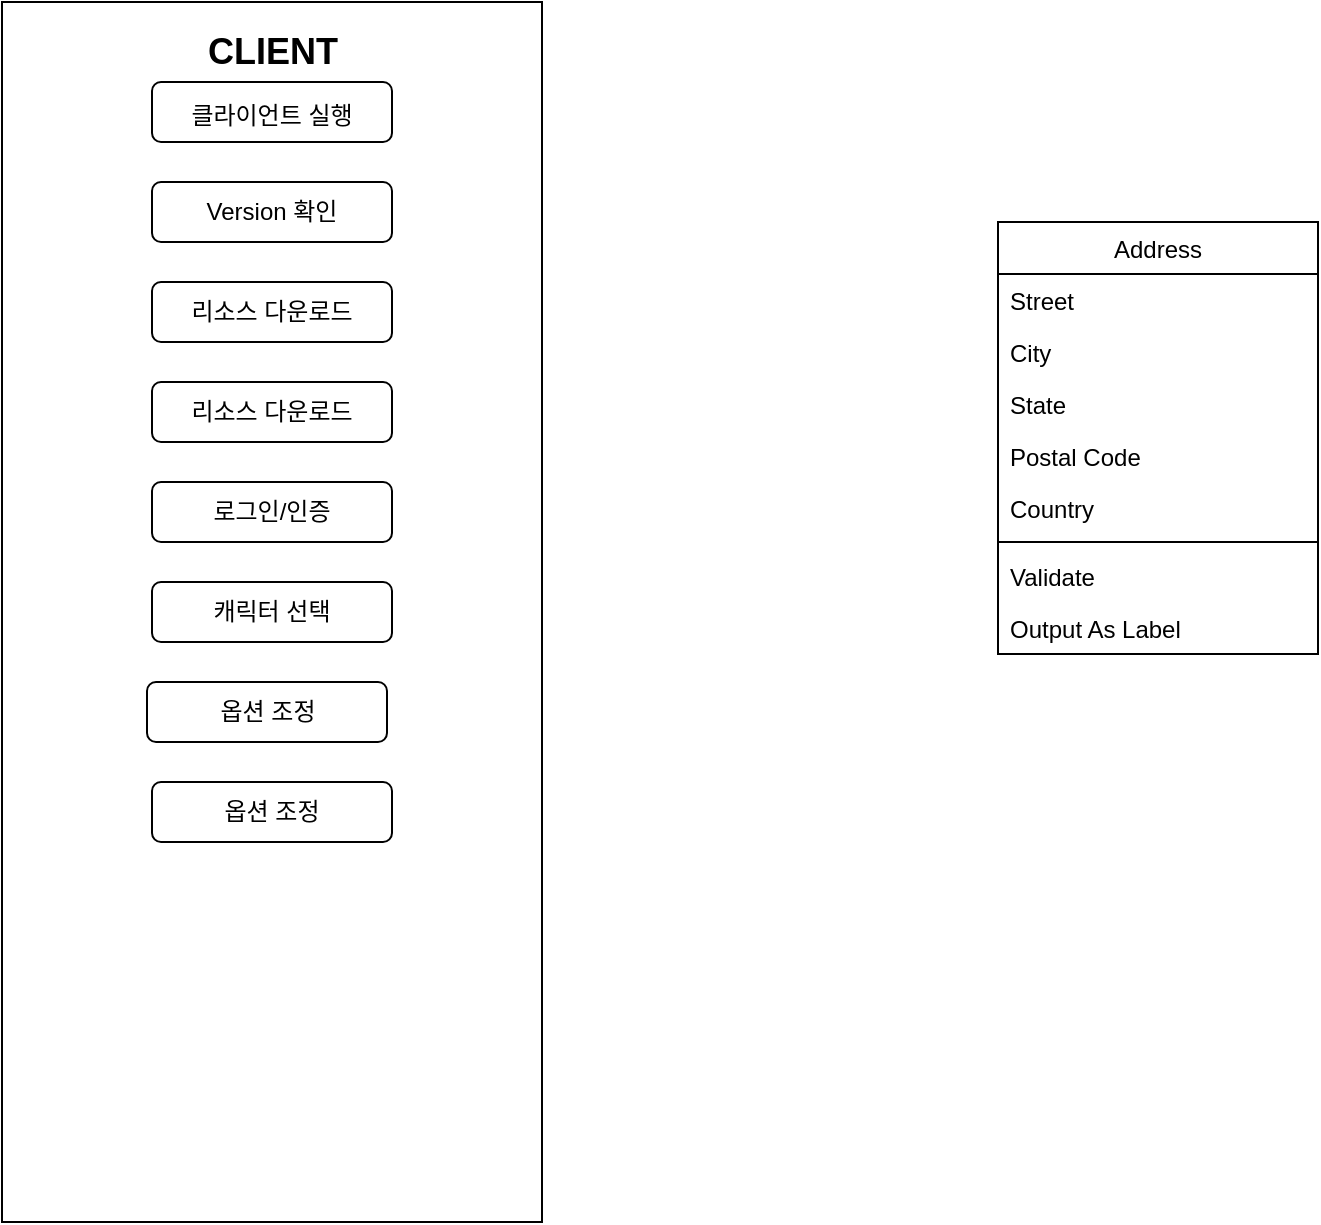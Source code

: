 <mxfile version="20.5.2" type="github">
  <diagram id="C5RBs43oDa-KdzZeNtuy" name="Page-1">
    <mxGraphModel dx="1422" dy="754" grid="1" gridSize="10" guides="1" tooltips="1" connect="1" arrows="1" fold="1" page="1" pageScale="1" pageWidth="827" pageHeight="1169" math="0" shadow="0">
      <root>
        <mxCell id="WIyWlLk6GJQsqaUBKTNV-0" />
        <mxCell id="WIyWlLk6GJQsqaUBKTNV-1" parent="WIyWlLk6GJQsqaUBKTNV-0" />
        <mxCell id="zkfFHV4jXpPFQw0GAbJ--17" value="Address" style="swimlane;fontStyle=0;align=center;verticalAlign=top;childLayout=stackLayout;horizontal=1;startSize=26;horizontalStack=0;resizeParent=1;resizeLast=0;collapsible=1;marginBottom=0;rounded=0;shadow=0;strokeWidth=1;" parent="WIyWlLk6GJQsqaUBKTNV-1" vertex="1">
          <mxGeometry x="508" y="120" width="160" height="216" as="geometry">
            <mxRectangle x="550" y="140" width="160" height="26" as="alternateBounds" />
          </mxGeometry>
        </mxCell>
        <mxCell id="zkfFHV4jXpPFQw0GAbJ--18" value="Street" style="text;align=left;verticalAlign=top;spacingLeft=4;spacingRight=4;overflow=hidden;rotatable=0;points=[[0,0.5],[1,0.5]];portConstraint=eastwest;" parent="zkfFHV4jXpPFQw0GAbJ--17" vertex="1">
          <mxGeometry y="26" width="160" height="26" as="geometry" />
        </mxCell>
        <mxCell id="zkfFHV4jXpPFQw0GAbJ--19" value="City" style="text;align=left;verticalAlign=top;spacingLeft=4;spacingRight=4;overflow=hidden;rotatable=0;points=[[0,0.5],[1,0.5]];portConstraint=eastwest;rounded=0;shadow=0;html=0;" parent="zkfFHV4jXpPFQw0GAbJ--17" vertex="1">
          <mxGeometry y="52" width="160" height="26" as="geometry" />
        </mxCell>
        <mxCell id="zkfFHV4jXpPFQw0GAbJ--20" value="State" style="text;align=left;verticalAlign=top;spacingLeft=4;spacingRight=4;overflow=hidden;rotatable=0;points=[[0,0.5],[1,0.5]];portConstraint=eastwest;rounded=0;shadow=0;html=0;" parent="zkfFHV4jXpPFQw0GAbJ--17" vertex="1">
          <mxGeometry y="78" width="160" height="26" as="geometry" />
        </mxCell>
        <mxCell id="zkfFHV4jXpPFQw0GAbJ--21" value="Postal Code" style="text;align=left;verticalAlign=top;spacingLeft=4;spacingRight=4;overflow=hidden;rotatable=0;points=[[0,0.5],[1,0.5]];portConstraint=eastwest;rounded=0;shadow=0;html=0;" parent="zkfFHV4jXpPFQw0GAbJ--17" vertex="1">
          <mxGeometry y="104" width="160" height="26" as="geometry" />
        </mxCell>
        <mxCell id="zkfFHV4jXpPFQw0GAbJ--22" value="Country" style="text;align=left;verticalAlign=top;spacingLeft=4;spacingRight=4;overflow=hidden;rotatable=0;points=[[0,0.5],[1,0.5]];portConstraint=eastwest;rounded=0;shadow=0;html=0;" parent="zkfFHV4jXpPFQw0GAbJ--17" vertex="1">
          <mxGeometry y="130" width="160" height="26" as="geometry" />
        </mxCell>
        <mxCell id="zkfFHV4jXpPFQw0GAbJ--23" value="" style="line;html=1;strokeWidth=1;align=left;verticalAlign=middle;spacingTop=-1;spacingLeft=3;spacingRight=3;rotatable=0;labelPosition=right;points=[];portConstraint=eastwest;" parent="zkfFHV4jXpPFQw0GAbJ--17" vertex="1">
          <mxGeometry y="156" width="160" height="8" as="geometry" />
        </mxCell>
        <mxCell id="zkfFHV4jXpPFQw0GAbJ--24" value="Validate" style="text;align=left;verticalAlign=top;spacingLeft=4;spacingRight=4;overflow=hidden;rotatable=0;points=[[0,0.5],[1,0.5]];portConstraint=eastwest;" parent="zkfFHV4jXpPFQw0GAbJ--17" vertex="1">
          <mxGeometry y="164" width="160" height="26" as="geometry" />
        </mxCell>
        <mxCell id="zkfFHV4jXpPFQw0GAbJ--25" value="Output As Label" style="text;align=left;verticalAlign=top;spacingLeft=4;spacingRight=4;overflow=hidden;rotatable=0;points=[[0,0.5],[1,0.5]];portConstraint=eastwest;" parent="zkfFHV4jXpPFQw0GAbJ--17" vertex="1">
          <mxGeometry y="190" width="160" height="26" as="geometry" />
        </mxCell>
        <mxCell id="dVrcLOaJFnjUfsEQykfC-0" value="" style="rounded=0;whiteSpace=wrap;html=1;" vertex="1" parent="WIyWlLk6GJQsqaUBKTNV-1">
          <mxGeometry x="10" y="10" width="270" height="610" as="geometry" />
        </mxCell>
        <mxCell id="dVrcLOaJFnjUfsEQykfC-2" value="&lt;b&gt;&lt;font style=&quot;font-size: 18px;&quot;&gt;CLIENT&lt;/font&gt;&lt;/b&gt;" style="text;html=1;strokeColor=none;fillColor=none;align=center;verticalAlign=middle;whiteSpace=wrap;rounded=0;" vertex="1" parent="WIyWlLk6GJQsqaUBKTNV-1">
          <mxGeometry x="87.5" y="20" width="115" height="30" as="geometry" />
        </mxCell>
        <mxCell id="dVrcLOaJFnjUfsEQykfC-4" value="&lt;font style=&quot;font-size: 12px;&quot;&gt;클라이언트 실행&lt;/font&gt;" style="rounded=1;whiteSpace=wrap;html=1;fontSize=18;" vertex="1" parent="WIyWlLk6GJQsqaUBKTNV-1">
          <mxGeometry x="85" y="50" width="120" height="30" as="geometry" />
        </mxCell>
        <mxCell id="dVrcLOaJFnjUfsEQykfC-7" value="Version 확인" style="rounded=1;whiteSpace=wrap;html=1;fontSize=12;imageWidth=24;imageHeight=24;" vertex="1" parent="WIyWlLk6GJQsqaUBKTNV-1">
          <mxGeometry x="85" y="100" width="120" height="30" as="geometry" />
        </mxCell>
        <mxCell id="dVrcLOaJFnjUfsEQykfC-8" value="리소스 다운로드" style="rounded=1;whiteSpace=wrap;html=1;fontSize=12;imageWidth=24;imageHeight=24;" vertex="1" parent="WIyWlLk6GJQsqaUBKTNV-1">
          <mxGeometry x="85" y="150" width="120" height="30" as="geometry" />
        </mxCell>
        <mxCell id="dVrcLOaJFnjUfsEQykfC-9" value="리소스 다운로드" style="rounded=1;whiteSpace=wrap;html=1;fontSize=12;imageWidth=24;imageHeight=24;" vertex="1" parent="WIyWlLk6GJQsqaUBKTNV-1">
          <mxGeometry x="85" y="200" width="120" height="30" as="geometry" />
        </mxCell>
        <mxCell id="dVrcLOaJFnjUfsEQykfC-10" value="로그인/인증" style="rounded=1;whiteSpace=wrap;html=1;fontSize=12;imageWidth=24;imageHeight=24;" vertex="1" parent="WIyWlLk6GJQsqaUBKTNV-1">
          <mxGeometry x="85" y="250" width="120" height="30" as="geometry" />
        </mxCell>
        <mxCell id="dVrcLOaJFnjUfsEQykfC-11" value="캐릭터 선택" style="rounded=1;whiteSpace=wrap;html=1;fontSize=12;imageWidth=24;imageHeight=24;" vertex="1" parent="WIyWlLk6GJQsqaUBKTNV-1">
          <mxGeometry x="85" y="300" width="120" height="30" as="geometry" />
        </mxCell>
        <mxCell id="dVrcLOaJFnjUfsEQykfC-12" value="옵션 조정" style="rounded=1;whiteSpace=wrap;html=1;fontSize=12;imageWidth=24;imageHeight=24;" vertex="1" parent="WIyWlLk6GJQsqaUBKTNV-1">
          <mxGeometry x="82.5" y="350" width="120" height="30" as="geometry" />
        </mxCell>
        <mxCell id="dVrcLOaJFnjUfsEQykfC-13" value="옵션 조정" style="rounded=1;whiteSpace=wrap;html=1;fontSize=12;imageWidth=24;imageHeight=24;" vertex="1" parent="WIyWlLk6GJQsqaUBKTNV-1">
          <mxGeometry x="85" y="400" width="120" height="30" as="geometry" />
        </mxCell>
      </root>
    </mxGraphModel>
  </diagram>
</mxfile>
